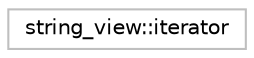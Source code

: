 digraph "Graphical Class Hierarchy"
{
 // LATEX_PDF_SIZE
  edge [fontname="Helvetica",fontsize="10",labelfontname="Helvetica",labelfontsize="10"];
  node [fontname="Helvetica",fontsize="10",shape=record];
  rankdir="LR";
  Node0 [label="string_view::iterator",height=0.2,width=0.4,color="grey75", fillcolor="white", style="filled",tooltip="STL iterator class."];
}
